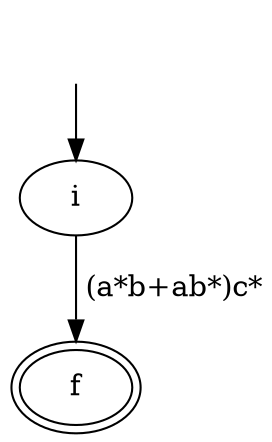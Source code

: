 digraph "AFER" {
    _nil0 [style="invis"]
    _nil0 -> i [label=""]
    i -> f [label=" (a*b+ab*)c*"]
    f [peripheries=2]
}
